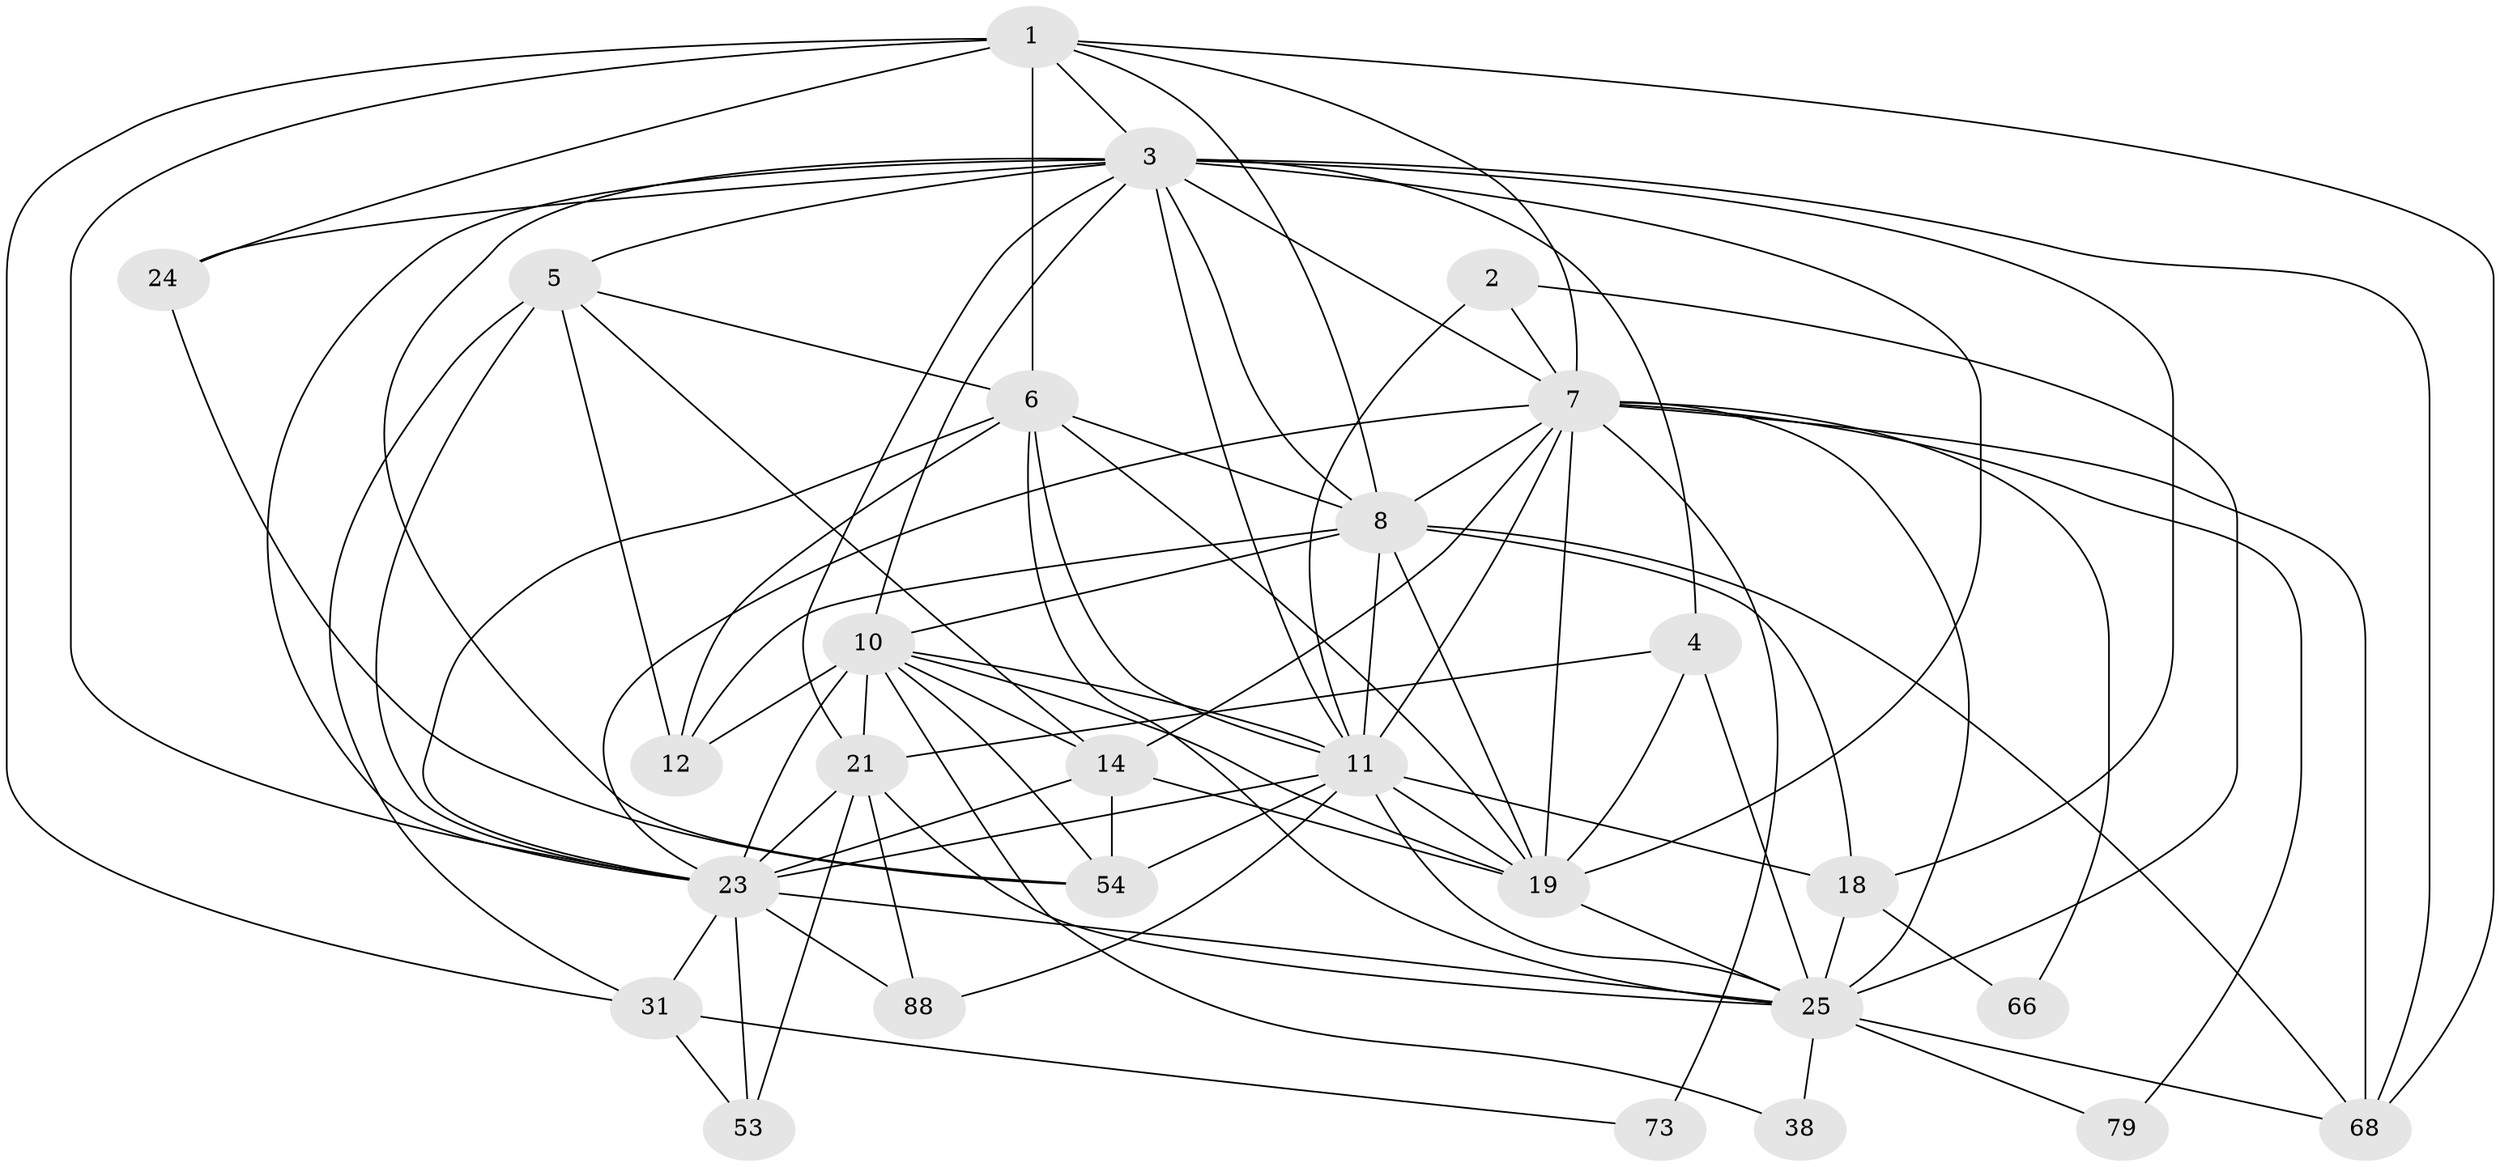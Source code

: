 // original degree distribution, {3: 0.27472527472527475, 2: 0.15384615384615385, 5: 0.21978021978021978, 7: 0.04395604395604396, 6: 0.06593406593406594, 4: 0.21978021978021978, 8: 0.01098901098901099, 9: 0.01098901098901099}
// Generated by graph-tools (version 1.1) at 2025/18/03/04/25 18:18:50]
// undirected, 27 vertices, 88 edges
graph export_dot {
graph [start="1"]
  node [color=gray90,style=filled];
  1 [super="+80+39"];
  2 [super="+65"];
  3 [super="+13+46"];
  4 [super="+29"];
  5 [super="+35+26"];
  6 [super="+86+9"];
  7 [super="+49+42+44+67"];
  8 [super="+17+16+57"];
  10 [super="+47+20"];
  11 [super="+15+43"];
  12 [super="+55"];
  14 [super="+45"];
  18 [super="+22+74"];
  19 [super="+36+63"];
  21 [super="+27+40"];
  23 [super="+60+50+30+41"];
  24 [super="+83"];
  25 [super="+51+52+28+34"];
  31 [super="+33"];
  38;
  53 [super="+77"];
  54 [super="+56"];
  66;
  68 [super="+71"];
  73;
  79;
  88;
  1 -- 7;
  1 -- 6;
  1 -- 8;
  1 -- 3;
  1 -- 68;
  1 -- 23;
  1 -- 24;
  1 -- 31 [weight=2];
  2 -- 25;
  2 -- 7;
  2 -- 11 [weight=2];
  3 -- 11 [weight=2];
  3 -- 68;
  3 -- 7;
  3 -- 18;
  3 -- 21;
  3 -- 54;
  3 -- 23;
  3 -- 4;
  3 -- 5 [weight=2];
  3 -- 8;
  3 -- 10;
  3 -- 19;
  3 -- 24;
  4 -- 19 [weight=2];
  4 -- 25;
  4 -- 21;
  5 -- 12;
  5 -- 23 [weight=2];
  5 -- 6;
  5 -- 14;
  5 -- 31;
  6 -- 11 [weight=4];
  6 -- 19;
  6 -- 23 [weight=2];
  6 -- 12;
  6 -- 25;
  6 -- 8;
  7 -- 73 [weight=2];
  7 -- 23;
  7 -- 11 [weight=2];
  7 -- 14;
  7 -- 66;
  7 -- 68;
  7 -- 25;
  7 -- 19;
  7 -- 79;
  7 -- 8;
  8 -- 10 [weight=4];
  8 -- 18;
  8 -- 19;
  8 -- 12;
  8 -- 68;
  8 -- 11;
  10 -- 38;
  10 -- 14;
  10 -- 21 [weight=2];
  10 -- 54;
  10 -- 23 [weight=3];
  10 -- 19;
  10 -- 12;
  10 -- 11;
  11 -- 18 [weight=2];
  11 -- 19;
  11 -- 23 [weight=2];
  11 -- 88;
  11 -- 25;
  11 -- 54;
  14 -- 19;
  14 -- 54;
  14 -- 23;
  18 -- 66;
  18 -- 25;
  19 -- 25;
  21 -- 53;
  21 -- 88;
  21 -- 25;
  21 -- 23;
  23 -- 25 [weight=2];
  23 -- 53;
  23 -- 88;
  23 -- 31 [weight=2];
  24 -- 54;
  25 -- 38;
  25 -- 79;
  25 -- 68;
  31 -- 73;
  31 -- 53;
}
